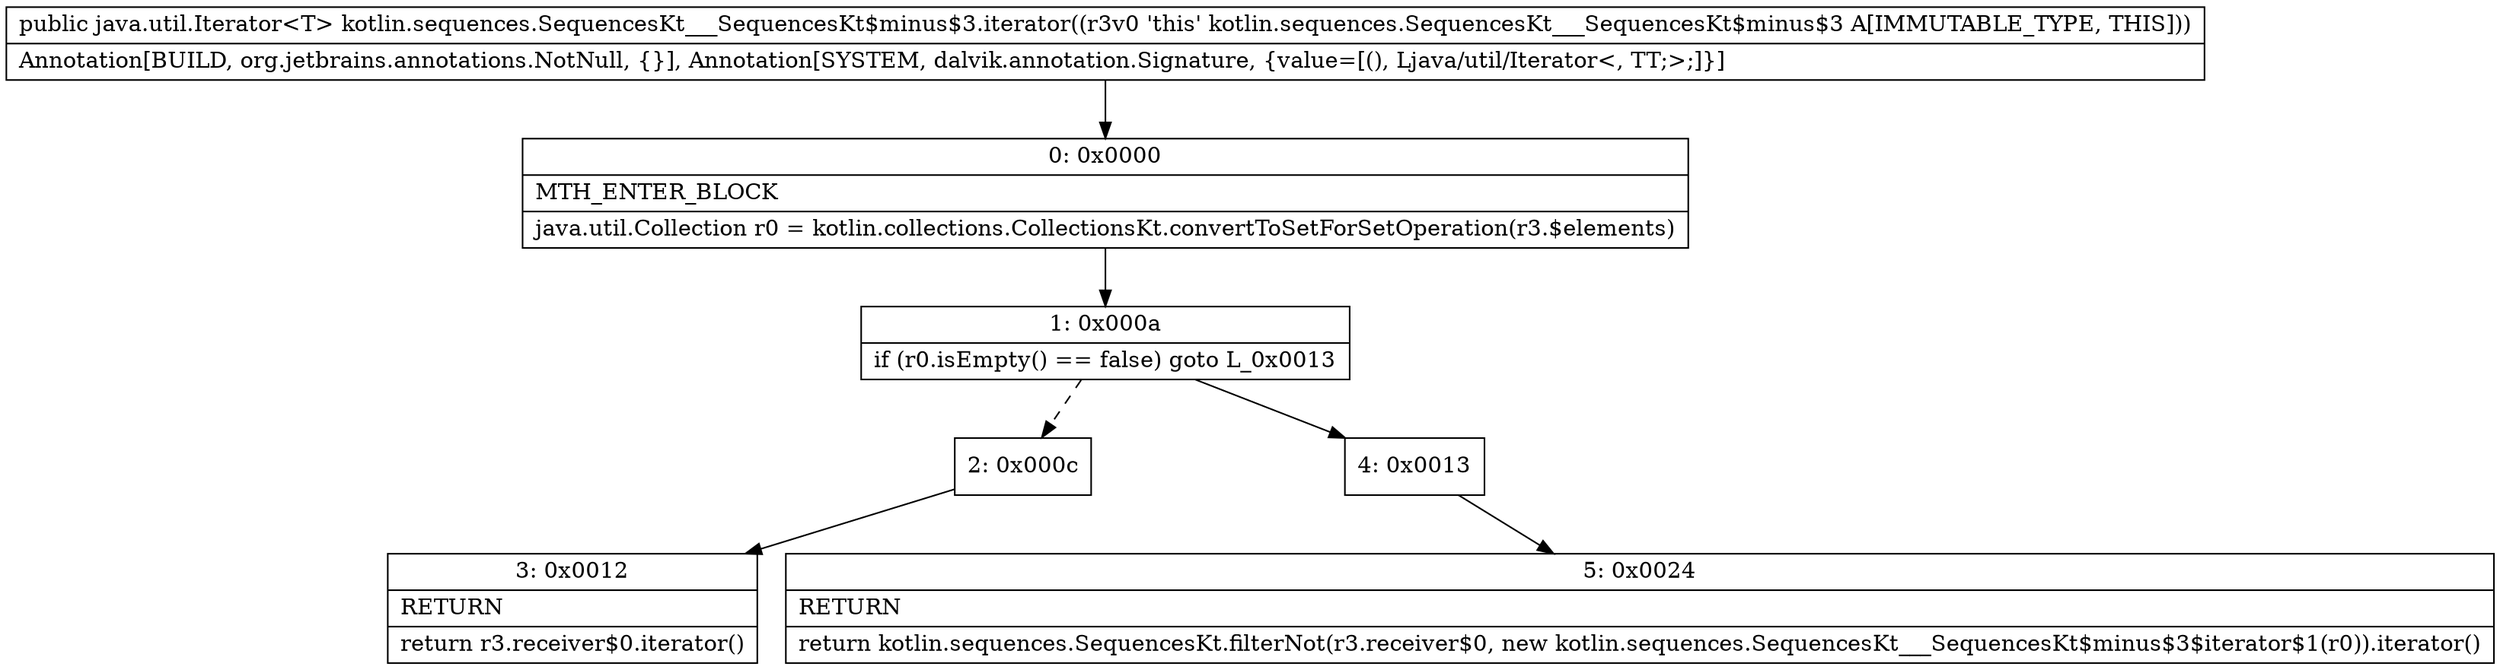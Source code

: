 digraph "CFG forkotlin.sequences.SequencesKt___SequencesKt$minus$3.iterator()Ljava\/util\/Iterator;" {
Node_0 [shape=record,label="{0\:\ 0x0000|MTH_ENTER_BLOCK\l|java.util.Collection r0 = kotlin.collections.CollectionsKt.convertToSetForSetOperation(r3.$elements)\l}"];
Node_1 [shape=record,label="{1\:\ 0x000a|if (r0.isEmpty() == false) goto L_0x0013\l}"];
Node_2 [shape=record,label="{2\:\ 0x000c}"];
Node_3 [shape=record,label="{3\:\ 0x0012|RETURN\l|return r3.receiver$0.iterator()\l}"];
Node_4 [shape=record,label="{4\:\ 0x0013}"];
Node_5 [shape=record,label="{5\:\ 0x0024|RETURN\l|return kotlin.sequences.SequencesKt.filterNot(r3.receiver$0, new kotlin.sequences.SequencesKt___SequencesKt$minus$3$iterator$1(r0)).iterator()\l}"];
MethodNode[shape=record,label="{public java.util.Iterator\<T\> kotlin.sequences.SequencesKt___SequencesKt$minus$3.iterator((r3v0 'this' kotlin.sequences.SequencesKt___SequencesKt$minus$3 A[IMMUTABLE_TYPE, THIS]))  | Annotation[BUILD, org.jetbrains.annotations.NotNull, \{\}], Annotation[SYSTEM, dalvik.annotation.Signature, \{value=[(), Ljava\/util\/Iterator\<, TT;\>;]\}]\l}"];
MethodNode -> Node_0;
Node_0 -> Node_1;
Node_1 -> Node_2[style=dashed];
Node_1 -> Node_4;
Node_2 -> Node_3;
Node_4 -> Node_5;
}

